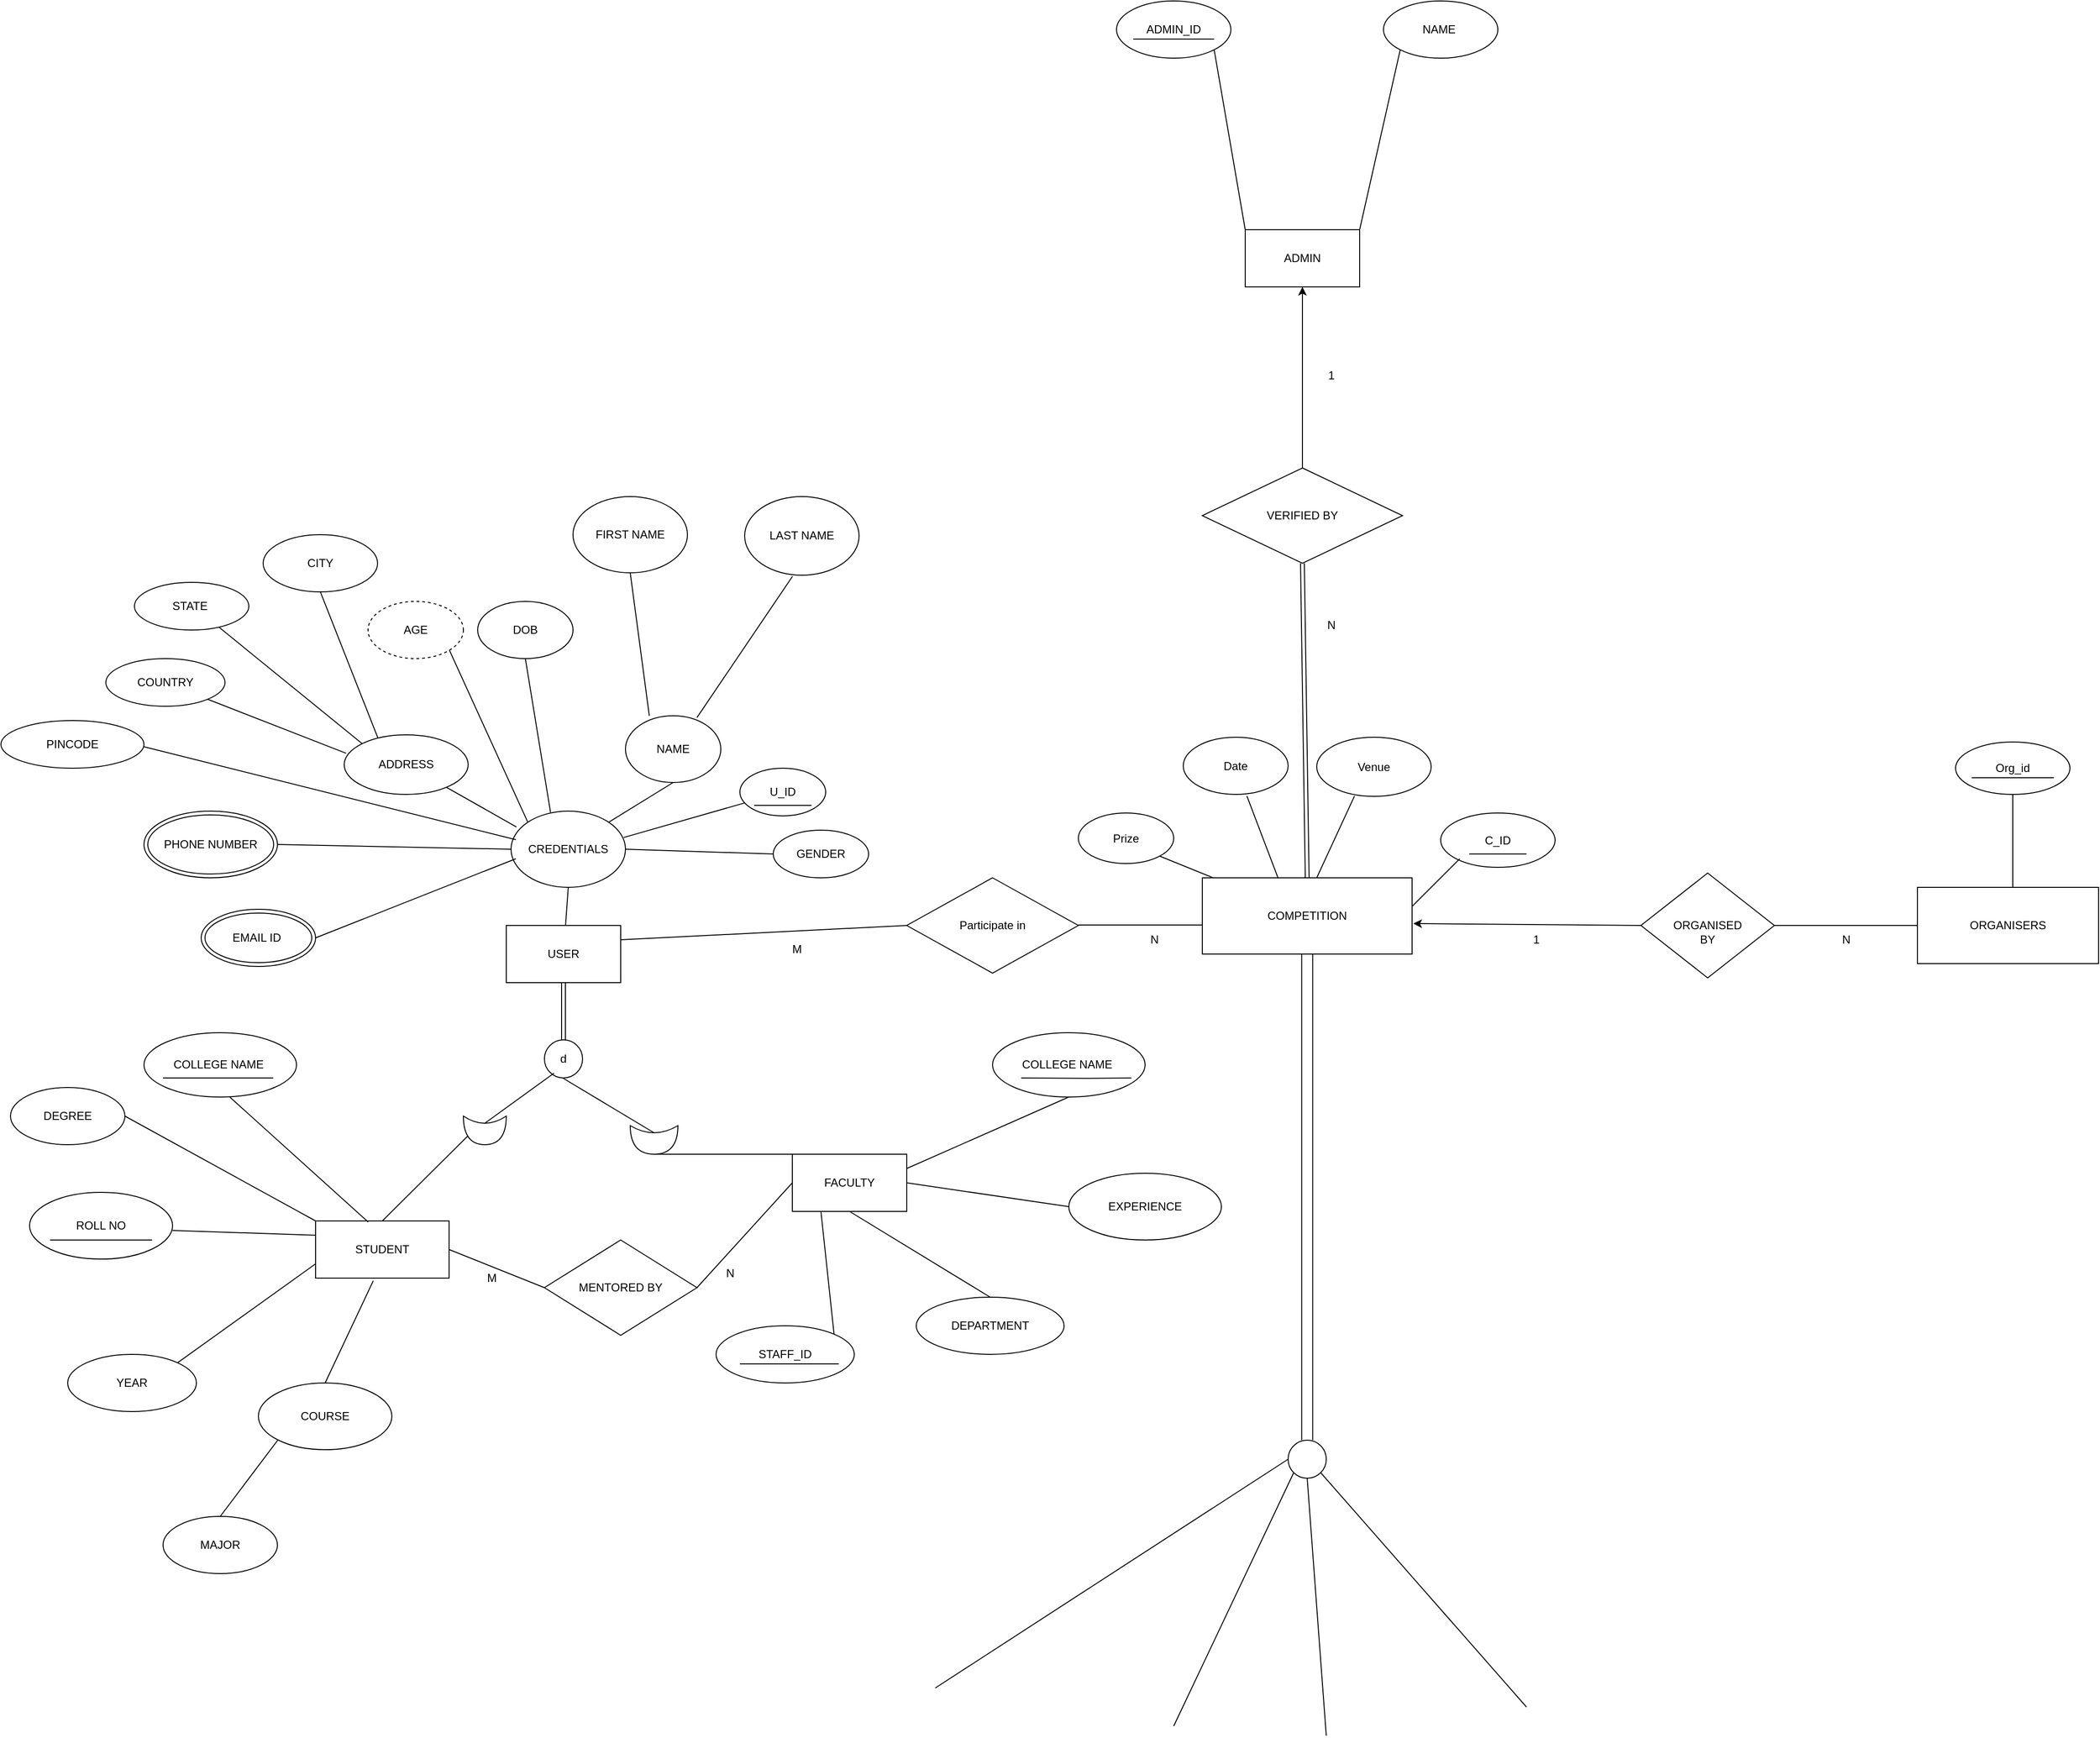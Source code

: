 <mxfile version="23.1.5" type="github">
  <diagram id="R2lEEEUBdFMjLlhIrx00" name="Page-1">
    <mxGraphModel dx="3475" dy="2493" grid="1" gridSize="10" guides="1" tooltips="1" connect="1" arrows="1" fold="1" page="1" pageScale="1" pageWidth="850" pageHeight="1100" math="0" shadow="0" extFonts="Permanent Marker^https://fonts.googleapis.com/css?family=Permanent+Marker">
      <root>
        <mxCell id="0" />
        <mxCell id="1" parent="0" />
        <mxCell id="-spPPfwc7OSc0ZQ_Hlqf-2" value="ADDRESS" style="ellipse;whiteSpace=wrap;html=1;direction=south;" vertex="1" parent="1">
          <mxGeometry x="-50" y="80" width="130" height="62.5" as="geometry" />
        </mxCell>
        <mxCell id="-spPPfwc7OSc0ZQ_Hlqf-3" value="" style="ellipse;whiteSpace=wrap;html=1;" vertex="1" parent="1">
          <mxGeometry x="245" y="60" width="100" height="70" as="geometry" />
        </mxCell>
        <mxCell id="-spPPfwc7OSc0ZQ_Hlqf-4" value="DOB" style="ellipse;whiteSpace=wrap;html=1;" vertex="1" parent="1">
          <mxGeometry x="90" y="-60" width="100" height="60" as="geometry" />
        </mxCell>
        <mxCell id="-spPPfwc7OSc0ZQ_Hlqf-5" value="" style="ellipse;whiteSpace=wrap;html=1;" vertex="1" parent="1">
          <mxGeometry x="365" y="115" width="90" height="50" as="geometry" />
        </mxCell>
        <mxCell id="-spPPfwc7OSc0ZQ_Hlqf-6" value="GENDER" style="ellipse;whiteSpace=wrap;html=1;" vertex="1" parent="1">
          <mxGeometry x="400" y="180" width="100" height="50" as="geometry" />
        </mxCell>
        <mxCell id="-spPPfwc7OSc0ZQ_Hlqf-7" value="" style="endArrow=none;html=1;rounded=0;exitX=1;exitY=0;exitDx=0;exitDy=0;entryX=0.5;entryY=1;entryDx=0;entryDy=0;" edge="1" parent="1" source="-spPPfwc7OSc0ZQ_Hlqf-63" target="-spPPfwc7OSc0ZQ_Hlqf-3">
          <mxGeometry width="50" height="50" relative="1" as="geometry">
            <mxPoint x="247.176" y="150.5" as="sourcePoint" />
            <mxPoint x="290" y="125" as="targetPoint" />
          </mxGeometry>
        </mxCell>
        <mxCell id="-spPPfwc7OSc0ZQ_Hlqf-8" value="LAST NAME" style="ellipse;whiteSpace=wrap;html=1;" vertex="1" parent="1">
          <mxGeometry x="370" y="-170" width="120" height="82.5" as="geometry" />
        </mxCell>
        <mxCell id="-spPPfwc7OSc0ZQ_Hlqf-9" value="FIRST NAME" style="ellipse;whiteSpace=wrap;html=1;" vertex="1" parent="1">
          <mxGeometry x="190" y="-170" width="120" height="80" as="geometry" />
        </mxCell>
        <mxCell id="-spPPfwc7OSc0ZQ_Hlqf-10" value="" style="endArrow=none;html=1;rounded=0;exitX=0.985;exitY=0.346;exitDx=0;exitDy=0;exitPerimeter=0;" edge="1" parent="1" source="-spPPfwc7OSc0ZQ_Hlqf-63" target="-spPPfwc7OSc0ZQ_Hlqf-5">
          <mxGeometry width="50" height="50" relative="1" as="geometry">
            <mxPoint x="251.54" y="159.7" as="sourcePoint" />
            <mxPoint x="300" y="200" as="targetPoint" />
          </mxGeometry>
        </mxCell>
        <mxCell id="-spPPfwc7OSc0ZQ_Hlqf-11" value="" style="endArrow=none;html=1;rounded=0;entryX=0.5;entryY=1;entryDx=0;entryDy=0;exitX=0.345;exitY=0.016;exitDx=0;exitDy=0;exitPerimeter=0;" edge="1" parent="1" source="-spPPfwc7OSc0ZQ_Hlqf-63" target="-spPPfwc7OSc0ZQ_Hlqf-4">
          <mxGeometry width="50" height="50" relative="1" as="geometry">
            <mxPoint x="180" y="150" as="sourcePoint" />
            <mxPoint x="190" y="150" as="targetPoint" />
          </mxGeometry>
        </mxCell>
        <mxCell id="-spPPfwc7OSc0ZQ_Hlqf-12" value="" style="endArrow=none;html=1;rounded=0;exitX=0.047;exitY=0.208;exitDx=0;exitDy=0;exitPerimeter=0;" edge="1" parent="1" source="-spPPfwc7OSc0ZQ_Hlqf-63" target="-spPPfwc7OSc0ZQ_Hlqf-2">
          <mxGeometry width="50" height="50" relative="1" as="geometry">
            <mxPoint x="145" y="150.5" as="sourcePoint" />
            <mxPoint x="130" y="170" as="targetPoint" />
          </mxGeometry>
        </mxCell>
        <mxCell id="-spPPfwc7OSc0ZQ_Hlqf-13" value="" style="endArrow=none;html=1;rounded=0;entryX=0;entryY=0.5;entryDx=0;entryDy=0;exitX=1;exitY=0.5;exitDx=0;exitDy=0;" edge="1" parent="1" source="-spPPfwc7OSc0ZQ_Hlqf-63" target="-spPPfwc7OSc0ZQ_Hlqf-6">
          <mxGeometry width="50" height="50" relative="1" as="geometry">
            <mxPoint x="250" y="190.5" as="sourcePoint" />
            <mxPoint x="320.711" y="255" as="targetPoint" />
          </mxGeometry>
        </mxCell>
        <mxCell id="-spPPfwc7OSc0ZQ_Hlqf-14" value="" style="endArrow=none;html=1;rounded=0;entryX=0.418;entryY=1.015;entryDx=0;entryDy=0;entryPerimeter=0;exitX=0.75;exitY=0.026;exitDx=0;exitDy=0;exitPerimeter=0;" edge="1" parent="1" source="-spPPfwc7OSc0ZQ_Hlqf-3" target="-spPPfwc7OSc0ZQ_Hlqf-8">
          <mxGeometry width="50" height="50" relative="1" as="geometry">
            <mxPoint x="330" y="60" as="sourcePoint" />
            <mxPoint x="450" y="150" as="targetPoint" />
          </mxGeometry>
        </mxCell>
        <mxCell id="-spPPfwc7OSc0ZQ_Hlqf-15" value="" style="endArrow=none;html=1;rounded=0;entryX=0.5;entryY=1;entryDx=0;entryDy=0;exitX=0.25;exitY=0;exitDx=0;exitDy=0;exitPerimeter=0;" edge="1" parent="1" source="-spPPfwc7OSc0ZQ_Hlqf-3" target="-spPPfwc7OSc0ZQ_Hlqf-9">
          <mxGeometry width="50" height="50" relative="1" as="geometry">
            <mxPoint x="400" y="200" as="sourcePoint" />
            <mxPoint x="450" y="150" as="targetPoint" />
          </mxGeometry>
        </mxCell>
        <mxCell id="-spPPfwc7OSc0ZQ_Hlqf-18" value="NAME" style="text;html=1;align=center;verticalAlign=middle;whiteSpace=wrap;rounded=0;" vertex="1" parent="1">
          <mxGeometry x="265" y="80" width="60" height="30" as="geometry" />
        </mxCell>
        <mxCell id="-spPPfwc7OSc0ZQ_Hlqf-19" value="U_ID" style="text;html=1;align=center;verticalAlign=middle;whiteSpace=wrap;rounded=0;" vertex="1" parent="1">
          <mxGeometry x="380" y="125" width="60" height="30" as="geometry" />
        </mxCell>
        <mxCell id="-spPPfwc7OSc0ZQ_Hlqf-20" value="" style="endArrow=none;html=1;rounded=0;exitX=0;exitY=0.75;exitDx=0;exitDy=0;entryX=1;entryY=0.75;entryDx=0;entryDy=0;elbow=vertical;" edge="1" parent="1">
          <mxGeometry width="50" height="50" relative="1" as="geometry">
            <mxPoint x="380" y="154" as="sourcePoint" />
            <mxPoint x="440" y="154" as="targetPoint" />
            <Array as="points" />
          </mxGeometry>
        </mxCell>
        <mxCell id="-spPPfwc7OSc0ZQ_Hlqf-22" value="Participate in" style="rhombus;whiteSpace=wrap;html=1;" vertex="1" parent="1">
          <mxGeometry x="540" y="230" width="180" height="100" as="geometry" />
        </mxCell>
        <mxCell id="-spPPfwc7OSc0ZQ_Hlqf-23" value="" style="endArrow=none;html=1;rounded=0;" edge="1" parent="1">
          <mxGeometry width="50" height="50" relative="1" as="geometry">
            <mxPoint x="720" y="279.5" as="sourcePoint" />
            <mxPoint x="854" y="279.5" as="targetPoint" />
          </mxGeometry>
        </mxCell>
        <mxCell id="-spPPfwc7OSc0ZQ_Hlqf-24" value="M" style="text;html=1;align=center;verticalAlign=middle;whiteSpace=wrap;rounded=0;" vertex="1" parent="1">
          <mxGeometry x="365" y="280" width="120" height="50" as="geometry" />
        </mxCell>
        <mxCell id="-spPPfwc7OSc0ZQ_Hlqf-25" value="N" style="text;html=1;align=center;verticalAlign=middle;whiteSpace=wrap;rounded=0;" vertex="1" parent="1">
          <mxGeometry x="770" y="280" width="60" height="30" as="geometry" />
        </mxCell>
        <mxCell id="-spPPfwc7OSc0ZQ_Hlqf-26" value="" style="rounded=0;whiteSpace=wrap;html=1;" vertex="1" parent="1">
          <mxGeometry x="850" y="230" width="220" height="80" as="geometry" />
        </mxCell>
        <mxCell id="-spPPfwc7OSc0ZQ_Hlqf-27" value="COMPETITION" style="text;html=1;align=center;verticalAlign=middle;whiteSpace=wrap;rounded=0;" vertex="1" parent="1">
          <mxGeometry x="900" y="255" width="120" height="30" as="geometry" />
        </mxCell>
        <mxCell id="-spPPfwc7OSc0ZQ_Hlqf-28" value="Prize" style="ellipse;whiteSpace=wrap;html=1;" vertex="1" parent="1">
          <mxGeometry x="720" y="162" width="100" height="53" as="geometry" />
        </mxCell>
        <mxCell id="-spPPfwc7OSc0ZQ_Hlqf-29" value="Date" style="ellipse;whiteSpace=wrap;html=1;" vertex="1" parent="1">
          <mxGeometry x="830" y="82.5" width="110" height="60" as="geometry" />
        </mxCell>
        <mxCell id="-spPPfwc7OSc0ZQ_Hlqf-30" value="Venue" style="ellipse;whiteSpace=wrap;html=1;" vertex="1" parent="1">
          <mxGeometry x="970" y="82.5" width="120" height="62" as="geometry" />
        </mxCell>
        <mxCell id="-spPPfwc7OSc0ZQ_Hlqf-31" value="C_ID" style="ellipse;whiteSpace=wrap;html=1;" vertex="1" parent="1">
          <mxGeometry x="1100" y="162" width="120" height="57" as="geometry" />
        </mxCell>
        <mxCell id="-spPPfwc7OSc0ZQ_Hlqf-32" value="" style="endArrow=none;html=1;rounded=0;entryX=0.33;entryY=0.995;entryDx=0;entryDy=0;entryPerimeter=0;" edge="1" parent="1" target="-spPPfwc7OSc0ZQ_Hlqf-30">
          <mxGeometry width="50" height="50" relative="1" as="geometry">
            <mxPoint x="970" y="230" as="sourcePoint" />
            <mxPoint x="1010" y="160" as="targetPoint" />
          </mxGeometry>
        </mxCell>
        <mxCell id="-spPPfwc7OSc0ZQ_Hlqf-33" value="" style="endArrow=none;html=1;rounded=0;entryX=0.607;entryY=1.028;entryDx=0;entryDy=0;exitX=0.362;exitY=0.009;exitDx=0;exitDy=0;exitPerimeter=0;entryPerimeter=0;" edge="1" parent="1" source="-spPPfwc7OSc0ZQ_Hlqf-26" target="-spPPfwc7OSc0ZQ_Hlqf-29">
          <mxGeometry width="50" height="50" relative="1" as="geometry">
            <mxPoint x="690" y="200" as="sourcePoint" />
            <mxPoint x="740" y="150" as="targetPoint" />
          </mxGeometry>
        </mxCell>
        <mxCell id="-spPPfwc7OSc0ZQ_Hlqf-34" value="" style="endArrow=none;html=1;rounded=0;" edge="1" parent="1">
          <mxGeometry width="50" height="50" relative="1" as="geometry">
            <mxPoint x="1070" y="260" as="sourcePoint" />
            <mxPoint x="1120" y="210" as="targetPoint" />
          </mxGeometry>
        </mxCell>
        <mxCell id="-spPPfwc7OSc0ZQ_Hlqf-35" value="" style="endArrow=none;html=1;rounded=0;entryX=1;entryY=1;entryDx=0;entryDy=0;" edge="1" parent="1" source="-spPPfwc7OSc0ZQ_Hlqf-26" target="-spPPfwc7OSc0ZQ_Hlqf-28">
          <mxGeometry width="50" height="50" relative="1" as="geometry">
            <mxPoint x="690" y="200" as="sourcePoint" />
            <mxPoint x="740" y="150" as="targetPoint" />
          </mxGeometry>
        </mxCell>
        <mxCell id="-spPPfwc7OSc0ZQ_Hlqf-36" value="" style="endArrow=none;html=1;rounded=0;" edge="1" parent="1">
          <mxGeometry width="50" height="50" relative="1" as="geometry">
            <mxPoint x="1190" y="205" as="sourcePoint" />
            <mxPoint x="1130" y="205" as="targetPoint" />
          </mxGeometry>
        </mxCell>
        <mxCell id="-spPPfwc7OSc0ZQ_Hlqf-37" value="&lt;br&gt;ORGANISED&lt;br&gt;BY" style="rhombus;whiteSpace=wrap;html=1;" vertex="1" parent="1">
          <mxGeometry x="1310" y="225" width="140" height="110" as="geometry" />
        </mxCell>
        <mxCell id="-spPPfwc7OSc0ZQ_Hlqf-38" value="" style="rounded=0;whiteSpace=wrap;html=1;" vertex="1" parent="1">
          <mxGeometry x="1600" y="240" width="190" height="80" as="geometry" />
        </mxCell>
        <mxCell id="-spPPfwc7OSc0ZQ_Hlqf-39" value="ORGANISERS" style="text;html=1;align=center;verticalAlign=middle;whiteSpace=wrap;rounded=0;" vertex="1" parent="1">
          <mxGeometry x="1640" y="262.5" width="110" height="35" as="geometry" />
        </mxCell>
        <mxCell id="-spPPfwc7OSc0ZQ_Hlqf-40" value="Org_id" style="ellipse;whiteSpace=wrap;html=1;" vertex="1" parent="1">
          <mxGeometry x="1640" y="87.5" width="120" height="55" as="geometry" />
        </mxCell>
        <mxCell id="-spPPfwc7OSc0ZQ_Hlqf-41" value="" style="endArrow=none;html=1;rounded=0;entryX=0.5;entryY=1;entryDx=0;entryDy=0;" edge="1" parent="1" target="-spPPfwc7OSc0ZQ_Hlqf-40">
          <mxGeometry width="50" height="50" relative="1" as="geometry">
            <mxPoint x="1700" y="240" as="sourcePoint" />
            <mxPoint x="1710" y="160" as="targetPoint" />
          </mxGeometry>
        </mxCell>
        <mxCell id="-spPPfwc7OSc0ZQ_Hlqf-42" value="" style="endArrow=none;html=1;rounded=0;entryX=0;entryY=0.5;entryDx=0;entryDy=0;exitX=1;exitY=0.5;exitDx=0;exitDy=0;" edge="1" parent="1" source="-spPPfwc7OSc0ZQ_Hlqf-37" target="-spPPfwc7OSc0ZQ_Hlqf-38">
          <mxGeometry width="50" height="50" relative="1" as="geometry">
            <mxPoint x="1510" y="320" as="sourcePoint" />
            <mxPoint x="1560" y="270" as="targetPoint" />
          </mxGeometry>
        </mxCell>
        <mxCell id="-spPPfwc7OSc0ZQ_Hlqf-43" value="" style="endArrow=classic;html=1;rounded=0;entryX=1.006;entryY=0.6;entryDx=0;entryDy=0;entryPerimeter=0;exitX=0;exitY=0.5;exitDx=0;exitDy=0;" edge="1" parent="1" source="-spPPfwc7OSc0ZQ_Hlqf-37" target="-spPPfwc7OSc0ZQ_Hlqf-26">
          <mxGeometry width="50" height="50" relative="1" as="geometry">
            <mxPoint x="1350" y="300" as="sourcePoint" />
            <mxPoint x="1400" y="250" as="targetPoint" />
          </mxGeometry>
        </mxCell>
        <mxCell id="-spPPfwc7OSc0ZQ_Hlqf-44" value="N" style="text;html=1;align=center;verticalAlign=middle;resizable=0;points=[];autosize=1;strokeColor=none;fillColor=none;" vertex="1" parent="1">
          <mxGeometry x="1510" y="280" width="30" height="30" as="geometry" />
        </mxCell>
        <mxCell id="-spPPfwc7OSc0ZQ_Hlqf-45" value="1" style="text;html=1;align=center;verticalAlign=middle;resizable=0;points=[];autosize=1;strokeColor=none;fillColor=none;" vertex="1" parent="1">
          <mxGeometry x="1185" y="280" width="30" height="30" as="geometry" />
        </mxCell>
        <mxCell id="-spPPfwc7OSc0ZQ_Hlqf-46" value="d" style="ellipse;whiteSpace=wrap;html=1;aspect=fixed;" vertex="1" parent="1">
          <mxGeometry x="160" y="400" width="40" height="40" as="geometry" />
        </mxCell>
        <mxCell id="-spPPfwc7OSc0ZQ_Hlqf-47" value="" style="endArrow=none;html=1;rounded=0;entryX=0.25;entryY=1;entryDx=0;entryDy=0;entryPerimeter=0;exitX=0.25;exitY=0.5;exitDx=0;exitDy=0;exitPerimeter=0;" edge="1" parent="1" source="-spPPfwc7OSc0ZQ_Hlqf-52">
          <mxGeometry width="50" height="50" relative="1" as="geometry">
            <mxPoint x="120" y="500" as="sourcePoint" />
            <mxPoint x="170" y="435" as="targetPoint" />
          </mxGeometry>
        </mxCell>
        <mxCell id="-spPPfwc7OSc0ZQ_Hlqf-48" value="" style="endArrow=none;html=1;rounded=0;exitX=0.25;exitY=0.5;exitDx=0;exitDy=0;exitPerimeter=0;" edge="1" parent="1" source="-spPPfwc7OSc0ZQ_Hlqf-50">
          <mxGeometry width="50" height="50" relative="1" as="geometry">
            <mxPoint x="220" y="500" as="sourcePoint" />
            <mxPoint x="179.17" y="440" as="targetPoint" />
          </mxGeometry>
        </mxCell>
        <mxCell id="-spPPfwc7OSc0ZQ_Hlqf-49" value="" style="endArrow=none;html=1;rounded=0;entryX=1;entryY=0.5;entryDx=0;entryDy=0;entryPerimeter=0;exitX=0.25;exitY=0;exitDx=0;exitDy=0;" edge="1" parent="1" target="-spPPfwc7OSc0ZQ_Hlqf-50" source="-spPPfwc7OSc0ZQ_Hlqf-54">
          <mxGeometry width="50" height="50" relative="1" as="geometry">
            <mxPoint x="179.17" y="680" as="sourcePoint" />
            <mxPoint x="230" y="570" as="targetPoint" />
          </mxGeometry>
        </mxCell>
        <mxCell id="-spPPfwc7OSc0ZQ_Hlqf-50" value="" style="shape=xor;whiteSpace=wrap;html=1;direction=south;" vertex="1" parent="1">
          <mxGeometry x="250" y="490" width="50" height="30" as="geometry" />
        </mxCell>
        <mxCell id="-spPPfwc7OSc0ZQ_Hlqf-51" value="" style="endArrow=none;html=1;rounded=0;entryX=0.7;entryY=0.9;entryDx=0;entryDy=0;entryPerimeter=0;exitX=0.5;exitY=0;exitDx=0;exitDy=0;" edge="1" parent="1" source="-spPPfwc7OSc0ZQ_Hlqf-53" target="-spPPfwc7OSc0ZQ_Hlqf-52">
          <mxGeometry width="50" height="50" relative="1" as="geometry">
            <mxPoint x="-40" y="620" as="sourcePoint" />
            <mxPoint x="170" y="435" as="targetPoint" />
          </mxGeometry>
        </mxCell>
        <mxCell id="-spPPfwc7OSc0ZQ_Hlqf-52" value="" style="shape=xor;whiteSpace=wrap;html=1;direction=south;" vertex="1" parent="1">
          <mxGeometry x="75" y="480" width="45" height="30" as="geometry" />
        </mxCell>
        <mxCell id="-spPPfwc7OSc0ZQ_Hlqf-53" value="STUDENT" style="rounded=0;whiteSpace=wrap;html=1;" vertex="1" parent="1">
          <mxGeometry x="-80" y="590" width="140" height="60" as="geometry" />
        </mxCell>
        <mxCell id="-spPPfwc7OSc0ZQ_Hlqf-54" value="FACULTY" style="rounded=0;whiteSpace=wrap;html=1;" vertex="1" parent="1">
          <mxGeometry x="420" y="520" width="120" height="60" as="geometry" />
        </mxCell>
        <mxCell id="-spPPfwc7OSc0ZQ_Hlqf-55" value="COLLEGE NAME&amp;nbsp;" style="ellipse;whiteSpace=wrap;html=1;" vertex="1" parent="1">
          <mxGeometry x="-260" y="392.5" width="160" height="67.5" as="geometry" />
        </mxCell>
        <mxCell id="-spPPfwc7OSc0ZQ_Hlqf-56" value="ROLL NO" style="ellipse;whiteSpace=wrap;html=1;" vertex="1" parent="1">
          <mxGeometry x="-380" y="560" width="150" height="70" as="geometry" />
        </mxCell>
        <mxCell id="-spPPfwc7OSc0ZQ_Hlqf-57" value="YEAR" style="ellipse;whiteSpace=wrap;html=1;" vertex="1" parent="1">
          <mxGeometry x="-340" y="730" width="135" height="60" as="geometry" />
        </mxCell>
        <mxCell id="-spPPfwc7OSc0ZQ_Hlqf-58" value="COURSE" style="ellipse;whiteSpace=wrap;html=1;" vertex="1" parent="1">
          <mxGeometry x="-140" y="760" width="140" height="70" as="geometry" />
        </mxCell>
        <mxCell id="-spPPfwc7OSc0ZQ_Hlqf-59" value="" style="endArrow=none;html=1;rounded=0;exitX=0.394;exitY=0.019;exitDx=0;exitDy=0;exitPerimeter=0;" edge="1" parent="1" source="-spPPfwc7OSc0ZQ_Hlqf-53">
          <mxGeometry width="50" height="50" relative="1" as="geometry">
            <mxPoint x="-220" y="510" as="sourcePoint" />
            <mxPoint x="-170" y="460" as="targetPoint" />
          </mxGeometry>
        </mxCell>
        <mxCell id="-spPPfwc7OSc0ZQ_Hlqf-60" value="" style="endArrow=none;html=1;rounded=0;exitX=1;exitY=0.571;exitDx=0;exitDy=0;exitPerimeter=0;entryX=0;entryY=0.25;entryDx=0;entryDy=0;" edge="1" parent="1" source="-spPPfwc7OSc0ZQ_Hlqf-56" target="-spPPfwc7OSc0ZQ_Hlqf-53">
          <mxGeometry width="50" height="50" relative="1" as="geometry">
            <mxPoint x="-250" y="600" as="sourcePoint" />
            <mxPoint x="-210" y="550" as="targetPoint" />
          </mxGeometry>
        </mxCell>
        <mxCell id="-spPPfwc7OSc0ZQ_Hlqf-61" value="" style="endArrow=none;html=1;rounded=0;exitX=1;exitY=0;exitDx=0;exitDy=0;entryX=0;entryY=0.75;entryDx=0;entryDy=0;" edge="1" parent="1" source="-spPPfwc7OSc0ZQ_Hlqf-57" target="-spPPfwc7OSc0ZQ_Hlqf-53">
          <mxGeometry width="50" height="50" relative="1" as="geometry">
            <mxPoint x="-250" y="630" as="sourcePoint" />
            <mxPoint x="-200" y="580" as="targetPoint" />
          </mxGeometry>
        </mxCell>
        <mxCell id="-spPPfwc7OSc0ZQ_Hlqf-62" value="" style="endArrow=none;html=1;rounded=0;exitX=0.5;exitY=0;exitDx=0;exitDy=0;entryX=0.432;entryY=1.047;entryDx=0;entryDy=0;entryPerimeter=0;" edge="1" parent="1" source="-spPPfwc7OSc0ZQ_Hlqf-58" target="-spPPfwc7OSc0ZQ_Hlqf-53">
          <mxGeometry width="50" height="50" relative="1" as="geometry">
            <mxPoint x="-190" y="640" as="sourcePoint" />
            <mxPoint x="-150" y="580" as="targetPoint" />
          </mxGeometry>
        </mxCell>
        <mxCell id="-spPPfwc7OSc0ZQ_Hlqf-63" value="CREDENTIALS" style="ellipse;whiteSpace=wrap;html=1;" vertex="1" parent="1">
          <mxGeometry x="125" y="160" width="120" height="80" as="geometry" />
        </mxCell>
        <mxCell id="-spPPfwc7OSc0ZQ_Hlqf-64" value="USER" style="rounded=0;whiteSpace=wrap;html=1;" vertex="1" parent="1">
          <mxGeometry x="120" y="280" width="120" height="60" as="geometry" />
        </mxCell>
        <mxCell id="-spPPfwc7OSc0ZQ_Hlqf-65" value="" style="endArrow=none;html=1;rounded=0;entryX=0.5;entryY=1;entryDx=0;entryDy=0;" edge="1" parent="1" source="-spPPfwc7OSc0ZQ_Hlqf-64" target="-spPPfwc7OSc0ZQ_Hlqf-63">
          <mxGeometry width="50" height="50" relative="1" as="geometry">
            <mxPoint x="140" y="280" as="sourcePoint" />
            <mxPoint x="190" y="230" as="targetPoint" />
          </mxGeometry>
        </mxCell>
        <mxCell id="-spPPfwc7OSc0ZQ_Hlqf-66" value="AGE" style="ellipse;whiteSpace=wrap;html=1;align=center;dashed=1;" vertex="1" parent="1">
          <mxGeometry x="-25" y="-60" width="100" height="60" as="geometry" />
        </mxCell>
        <mxCell id="-spPPfwc7OSc0ZQ_Hlqf-67" value="" style="endArrow=none;html=1;rounded=0;entryX=1;entryY=1;entryDx=0;entryDy=0;exitX=0;exitY=0;exitDx=0;exitDy=0;" edge="1" parent="1" source="-spPPfwc7OSc0ZQ_Hlqf-63" target="-spPPfwc7OSc0ZQ_Hlqf-66">
          <mxGeometry width="50" height="50" relative="1" as="geometry">
            <mxPoint x="130" y="150" as="sourcePoint" />
            <mxPoint x="110" y="30" as="targetPoint" />
          </mxGeometry>
        </mxCell>
        <mxCell id="-spPPfwc7OSc0ZQ_Hlqf-70" value="" style="endArrow=none;html=1;rounded=0;exitX=1;exitY=0.5;exitDx=0;exitDy=0;entryX=0;entryY=0.5;entryDx=0;entryDy=0;" edge="1" parent="1" source="-spPPfwc7OSc0ZQ_Hlqf-147" target="-spPPfwc7OSc0ZQ_Hlqf-63">
          <mxGeometry width="50" height="50" relative="1" as="geometry">
            <mxPoint x="-90.0" y="198.0" as="sourcePoint" />
            <mxPoint x="-10" y="160" as="targetPoint" />
          </mxGeometry>
        </mxCell>
        <mxCell id="-spPPfwc7OSc0ZQ_Hlqf-72" value="" style="endArrow=none;html=1;rounded=0;exitX=0;exitY=1;exitDx=0;exitDy=0;entryX=1;entryY=1;entryDx=0;entryDy=0;" edge="1" parent="1">
          <mxGeometry width="50" height="50" relative="1" as="geometry">
            <mxPoint x="1656.926" y="125.004" as="sourcePoint" />
            <mxPoint x="1743.074" y="125.004" as="targetPoint" />
          </mxGeometry>
        </mxCell>
        <mxCell id="-spPPfwc7OSc0ZQ_Hlqf-73" value="" style="endArrow=none;html=1;rounded=0;" edge="1" parent="1">
          <mxGeometry width="50" height="50" relative="1" as="geometry">
            <mxPoint x="-270" y="90" as="sourcePoint" />
            <mxPoint x="130" y="190" as="targetPoint" />
          </mxGeometry>
        </mxCell>
        <mxCell id="-spPPfwc7OSc0ZQ_Hlqf-74" value="" style="endArrow=none;html=1;rounded=0;exitX=0.053;exitY=0.728;exitDx=0;exitDy=0;exitPerimeter=0;entryX=0.5;entryY=1;entryDx=0;entryDy=0;" edge="1" parent="1" source="-spPPfwc7OSc0ZQ_Hlqf-2" target="-spPPfwc7OSc0ZQ_Hlqf-79">
          <mxGeometry width="50" height="50" relative="1" as="geometry">
            <mxPoint x="-20" y="90" as="sourcePoint" />
            <mxPoint x="-90" y="-70" as="targetPoint" />
          </mxGeometry>
        </mxCell>
        <mxCell id="-spPPfwc7OSc0ZQ_Hlqf-75" value="" style="endArrow=none;html=1;rounded=0;entryX=0.309;entryY=0.985;entryDx=0;entryDy=0;entryPerimeter=0;" edge="1" parent="1" target="-spPPfwc7OSc0ZQ_Hlqf-2">
          <mxGeometry width="50" height="50" relative="1" as="geometry">
            <mxPoint x="-200" y="40" as="sourcePoint" />
            <mxPoint x="-130" y="20" as="targetPoint" />
          </mxGeometry>
        </mxCell>
        <mxCell id="-spPPfwc7OSc0ZQ_Hlqf-76" value="" style="endArrow=none;html=1;rounded=0;exitX=0;exitY=1;exitDx=0;exitDy=0;" edge="1" parent="1" source="-spPPfwc7OSc0ZQ_Hlqf-2">
          <mxGeometry width="50" height="50" relative="1" as="geometry">
            <mxPoint x="-190" y="30" as="sourcePoint" />
            <mxPoint x="-190" y="-40" as="targetPoint" />
          </mxGeometry>
        </mxCell>
        <mxCell id="-spPPfwc7OSc0ZQ_Hlqf-77" value="COUNTRY" style="ellipse;whiteSpace=wrap;html=1;" vertex="1" parent="1">
          <mxGeometry x="-300" width="125" height="50" as="geometry" />
        </mxCell>
        <mxCell id="-spPPfwc7OSc0ZQ_Hlqf-78" value="STATE&amp;nbsp;" style="ellipse;whiteSpace=wrap;html=1;" vertex="1" parent="1">
          <mxGeometry x="-270" y="-80" width="120" height="50" as="geometry" />
        </mxCell>
        <mxCell id="-spPPfwc7OSc0ZQ_Hlqf-79" value="CITY" style="ellipse;whiteSpace=wrap;html=1;" vertex="1" parent="1">
          <mxGeometry x="-135" y="-130" width="120" height="60" as="geometry" />
        </mxCell>
        <mxCell id="-spPPfwc7OSc0ZQ_Hlqf-80" value="" style="endArrow=none;html=1;rounded=0;entryX=0;entryY=0.5;entryDx=0;entryDy=0;exitX=1;exitY=0.25;exitDx=0;exitDy=0;" edge="1" parent="1" source="-spPPfwc7OSc0ZQ_Hlqf-64" target="-spPPfwc7OSc0ZQ_Hlqf-22">
          <mxGeometry width="50" height="50" relative="1" as="geometry">
            <mxPoint x="350" y="300" as="sourcePoint" />
            <mxPoint x="400" y="250" as="targetPoint" />
          </mxGeometry>
        </mxCell>
        <mxCell id="-spPPfwc7OSc0ZQ_Hlqf-81" value="" style="endArrow=none;html=1;rounded=0;exitX=1;exitY=0.5;exitDx=0;exitDy=0;" edge="1" parent="1" source="-spPPfwc7OSc0ZQ_Hlqf-148">
          <mxGeometry width="50" height="50" relative="1" as="geometry">
            <mxPoint x="10" y="255" as="sourcePoint" />
            <mxPoint x="130" y="210" as="targetPoint" />
          </mxGeometry>
        </mxCell>
        <mxCell id="-spPPfwc7OSc0ZQ_Hlqf-82" value="" style="endArrow=none;html=1;rounded=0;entryX=1;entryY=1;entryDx=0;entryDy=0;exitX=0;exitY=1;exitDx=0;exitDy=0;" edge="1" parent="1">
          <mxGeometry width="50" height="50" relative="1" as="geometry">
            <mxPoint x="-358.509" y="610.005" as="sourcePoint" />
            <mxPoint x="-251.491" y="610.005" as="targetPoint" />
          </mxGeometry>
        </mxCell>
        <mxCell id="-spPPfwc7OSc0ZQ_Hlqf-83" value="PINCODE" style="ellipse;whiteSpace=wrap;html=1;" vertex="1" parent="1">
          <mxGeometry x="-410" y="65" width="150" height="50" as="geometry" />
        </mxCell>
        <mxCell id="-spPPfwc7OSc0ZQ_Hlqf-84" value="" style="shape=link;html=1;rounded=0;entryX=0.5;entryY=0;entryDx=0;entryDy=0;exitX=0.5;exitY=1;exitDx=0;exitDy=0;" edge="1" parent="1" source="-spPPfwc7OSc0ZQ_Hlqf-64" target="-spPPfwc7OSc0ZQ_Hlqf-46">
          <mxGeometry width="100" relative="1" as="geometry">
            <mxPoint x="110" y="370" as="sourcePoint" />
            <mxPoint x="210" y="370" as="targetPoint" />
          </mxGeometry>
        </mxCell>
        <mxCell id="-spPPfwc7OSc0ZQ_Hlqf-86" value="DEGREE" style="ellipse;whiteSpace=wrap;html=1;" vertex="1" parent="1">
          <mxGeometry x="-400" y="450" width="120" height="60" as="geometry" />
        </mxCell>
        <mxCell id="-spPPfwc7OSc0ZQ_Hlqf-87" value="" style="endArrow=none;html=1;rounded=0;entryX=0;entryY=0;entryDx=0;entryDy=0;exitX=1;exitY=0.5;exitDx=0;exitDy=0;" edge="1" parent="1" source="-spPPfwc7OSc0ZQ_Hlqf-86" target="-spPPfwc7OSc0ZQ_Hlqf-53">
          <mxGeometry width="50" height="50" relative="1" as="geometry">
            <mxPoint x="-230" y="570" as="sourcePoint" />
            <mxPoint x="-180" y="520" as="targetPoint" />
          </mxGeometry>
        </mxCell>
        <mxCell id="-spPPfwc7OSc0ZQ_Hlqf-88" value="" style="endArrow=none;html=1;rounded=0;entryX=0;entryY=1;entryDx=0;entryDy=0;exitX=0.5;exitY=0;exitDx=0;exitDy=0;" edge="1" parent="1" source="-spPPfwc7OSc0ZQ_Hlqf-89" target="-spPPfwc7OSc0ZQ_Hlqf-58">
          <mxGeometry width="50" height="50" relative="1" as="geometry">
            <mxPoint x="-170" y="870" as="sourcePoint" />
            <mxPoint x="-110" y="830" as="targetPoint" />
          </mxGeometry>
        </mxCell>
        <mxCell id="-spPPfwc7OSc0ZQ_Hlqf-89" value="MAJOR" style="ellipse;whiteSpace=wrap;html=1;" vertex="1" parent="1">
          <mxGeometry x="-240" y="900" width="120" height="60" as="geometry" />
        </mxCell>
        <mxCell id="-spPPfwc7OSc0ZQ_Hlqf-93" value="MENTORED BY" style="rhombus;whiteSpace=wrap;html=1;" vertex="1" parent="1">
          <mxGeometry x="160" y="610" width="160" height="100" as="geometry" />
        </mxCell>
        <mxCell id="-spPPfwc7OSc0ZQ_Hlqf-94" value="" style="endArrow=none;html=1;rounded=0;entryX=0;entryY=0.5;entryDx=0;entryDy=0;exitX=1;exitY=0.5;exitDx=0;exitDy=0;" edge="1" parent="1" source="-spPPfwc7OSc0ZQ_Hlqf-93" target="-spPPfwc7OSc0ZQ_Hlqf-54">
          <mxGeometry width="50" height="50" relative="1" as="geometry">
            <mxPoint x="220" y="700" as="sourcePoint" />
            <mxPoint x="270" y="650" as="targetPoint" />
          </mxGeometry>
        </mxCell>
        <mxCell id="-spPPfwc7OSc0ZQ_Hlqf-95" value="" style="endArrow=none;html=1;rounded=0;entryX=0;entryY=0.5;entryDx=0;entryDy=0;exitX=1;exitY=0.5;exitDx=0;exitDy=0;" edge="1" parent="1" source="-spPPfwc7OSc0ZQ_Hlqf-53" target="-spPPfwc7OSc0ZQ_Hlqf-93">
          <mxGeometry width="50" height="50" relative="1" as="geometry">
            <mxPoint x="20" y="690" as="sourcePoint" />
            <mxPoint x="70" y="640" as="targetPoint" />
          </mxGeometry>
        </mxCell>
        <mxCell id="-spPPfwc7OSc0ZQ_Hlqf-96" value="" style="endArrow=none;html=1;rounded=0;entryX=1;entryY=1;entryDx=0;entryDy=0;exitX=0;exitY=1;exitDx=0;exitDy=0;" edge="1" parent="1">
          <mxGeometry width="50" height="50" relative="1" as="geometry">
            <mxPoint x="-240.0" y="439.998" as="sourcePoint" />
            <mxPoint x="-124.42" y="439.998" as="targetPoint" />
          </mxGeometry>
        </mxCell>
        <mxCell id="-spPPfwc7OSc0ZQ_Hlqf-97" value="COLLEGE NAME&amp;nbsp;" style="ellipse;whiteSpace=wrap;html=1;" vertex="1" parent="1">
          <mxGeometry x="630" y="392.5" width="160" height="67.5" as="geometry" />
        </mxCell>
        <mxCell id="-spPPfwc7OSc0ZQ_Hlqf-98" value="" style="endArrow=none;html=1;rounded=0;exitX=1;exitY=0.25;exitDx=0;exitDy=0;entryX=0.5;entryY=1;entryDx=0;entryDy=0;" edge="1" parent="1" source="-spPPfwc7OSc0ZQ_Hlqf-54" target="-spPPfwc7OSc0ZQ_Hlqf-97">
          <mxGeometry width="50" height="50" relative="1" as="geometry">
            <mxPoint x="590" y="670" as="sourcePoint" />
            <mxPoint x="640" y="620" as="targetPoint" />
          </mxGeometry>
        </mxCell>
        <mxCell id="-spPPfwc7OSc0ZQ_Hlqf-99" value="EXPERIENCE" style="ellipse;whiteSpace=wrap;html=1;" vertex="1" parent="1">
          <mxGeometry x="710" y="540" width="160" height="70" as="geometry" />
        </mxCell>
        <mxCell id="-spPPfwc7OSc0ZQ_Hlqf-100" value="" style="endArrow=none;html=1;rounded=0;entryX=0;entryY=0.5;entryDx=0;entryDy=0;exitX=1;exitY=0.5;exitDx=0;exitDy=0;" edge="1" parent="1" source="-spPPfwc7OSc0ZQ_Hlqf-54" target="-spPPfwc7OSc0ZQ_Hlqf-99">
          <mxGeometry width="50" height="50" relative="1" as="geometry">
            <mxPoint x="630" y="830" as="sourcePoint" />
            <mxPoint x="680" y="780" as="targetPoint" />
          </mxGeometry>
        </mxCell>
        <mxCell id="-spPPfwc7OSc0ZQ_Hlqf-101" value="STAFF_ID" style="ellipse;whiteSpace=wrap;html=1;" vertex="1" parent="1">
          <mxGeometry x="340" y="700" width="145" height="60" as="geometry" />
        </mxCell>
        <mxCell id="-spPPfwc7OSc0ZQ_Hlqf-102" value="DEPARTMENT" style="ellipse;whiteSpace=wrap;html=1;" vertex="1" parent="1">
          <mxGeometry x="550" y="670" width="155" height="60" as="geometry" />
        </mxCell>
        <mxCell id="-spPPfwc7OSc0ZQ_Hlqf-103" value="" style="endArrow=none;html=1;rounded=0;entryX=0.25;entryY=1;entryDx=0;entryDy=0;exitX=1;exitY=0;exitDx=0;exitDy=0;" edge="1" parent="1" source="-spPPfwc7OSc0ZQ_Hlqf-101" target="-spPPfwc7OSc0ZQ_Hlqf-54">
          <mxGeometry width="50" height="50" relative="1" as="geometry">
            <mxPoint x="450" y="780" as="sourcePoint" />
            <mxPoint x="500" y="730" as="targetPoint" />
          </mxGeometry>
        </mxCell>
        <mxCell id="-spPPfwc7OSc0ZQ_Hlqf-105" value="" style="endArrow=none;html=1;rounded=0;entryX=0.5;entryY=1;entryDx=0;entryDy=0;exitX=0.5;exitY=0;exitDx=0;exitDy=0;" edge="1" parent="1" source="-spPPfwc7OSc0ZQ_Hlqf-102" target="-spPPfwc7OSc0ZQ_Hlqf-54">
          <mxGeometry width="50" height="50" relative="1" as="geometry">
            <mxPoint x="480" y="790" as="sourcePoint" />
            <mxPoint x="530" y="740" as="targetPoint" />
          </mxGeometry>
        </mxCell>
        <mxCell id="-spPPfwc7OSc0ZQ_Hlqf-106" value="" style="endArrow=none;html=1;rounded=0;entryX=1;entryY=1;entryDx=0;entryDy=0;exitX=0;exitY=1;exitDx=0;exitDy=0;" edge="1" parent="1">
          <mxGeometry width="50" height="50" relative="1" as="geometry">
            <mxPoint x="660.0" y="439.998" as="sourcePoint" />
            <mxPoint x="775.58" y="439.998" as="targetPoint" />
            <Array as="points">
              <mxPoint x="727.79" y="440.41" />
            </Array>
          </mxGeometry>
        </mxCell>
        <mxCell id="-spPPfwc7OSc0ZQ_Hlqf-107" value="" style="endArrow=none;html=1;rounded=0;entryX=1;entryY=1;entryDx=0;entryDy=0;exitX=0;exitY=1;exitDx=0;exitDy=0;" edge="1" parent="1">
          <mxGeometry width="50" height="50" relative="1" as="geometry">
            <mxPoint x="365.001" y="740.004" as="sourcePoint" />
            <mxPoint x="468.719" y="740.004" as="targetPoint" />
          </mxGeometry>
        </mxCell>
        <mxCell id="-spPPfwc7OSc0ZQ_Hlqf-111" value="M" style="text;html=1;align=center;verticalAlign=middle;whiteSpace=wrap;rounded=0;" vertex="1" parent="1">
          <mxGeometry x="65" y="630" width="80" height="40" as="geometry" />
        </mxCell>
        <mxCell id="-spPPfwc7OSc0ZQ_Hlqf-112" value="N" style="text;html=1;align=center;verticalAlign=middle;whiteSpace=wrap;rounded=0;" vertex="1" parent="1">
          <mxGeometry x="325" y="630" width="60" height="30" as="geometry" />
        </mxCell>
        <mxCell id="-spPPfwc7OSc0ZQ_Hlqf-113" value="" style="shape=link;html=1;rounded=0;exitX=0.5;exitY=1;exitDx=0;exitDy=0;width=11.538;" edge="1" parent="1" source="-spPPfwc7OSc0ZQ_Hlqf-26" target="-spPPfwc7OSc0ZQ_Hlqf-114">
          <mxGeometry width="100" relative="1" as="geometry">
            <mxPoint x="940" y="380" as="sourcePoint" />
            <mxPoint x="990" y="760" as="targetPoint" />
          </mxGeometry>
        </mxCell>
        <mxCell id="-spPPfwc7OSc0ZQ_Hlqf-114" value="" style="ellipse;whiteSpace=wrap;html=1;aspect=fixed;" vertex="1" parent="1">
          <mxGeometry x="940" y="820" width="40" height="40" as="geometry" />
        </mxCell>
        <mxCell id="-spPPfwc7OSc0ZQ_Hlqf-115" value="" style="endArrow=none;html=1;rounded=0;entryX=0;entryY=0.5;entryDx=0;entryDy=0;" edge="1" parent="1" target="-spPPfwc7OSc0ZQ_Hlqf-114">
          <mxGeometry width="50" height="50" relative="1" as="geometry">
            <mxPoint x="570" y="1080" as="sourcePoint" />
            <mxPoint x="1050" y="630" as="targetPoint" />
          </mxGeometry>
        </mxCell>
        <mxCell id="-spPPfwc7OSc0ZQ_Hlqf-116" value="" style="endArrow=none;html=1;rounded=0;entryX=0;entryY=1;entryDx=0;entryDy=0;" edge="1" parent="1" target="-spPPfwc7OSc0ZQ_Hlqf-114">
          <mxGeometry width="50" height="50" relative="1" as="geometry">
            <mxPoint x="820" y="1120" as="sourcePoint" />
            <mxPoint x="920" y="900" as="targetPoint" />
          </mxGeometry>
        </mxCell>
        <mxCell id="-spPPfwc7OSc0ZQ_Hlqf-117" value="" style="endArrow=none;html=1;rounded=0;entryX=0.5;entryY=1;entryDx=0;entryDy=0;" edge="1" parent="1" target="-spPPfwc7OSc0ZQ_Hlqf-114">
          <mxGeometry width="50" height="50" relative="1" as="geometry">
            <mxPoint x="980" y="1130" as="sourcePoint" />
            <mxPoint x="1000" y="950" as="targetPoint" />
          </mxGeometry>
        </mxCell>
        <mxCell id="-spPPfwc7OSc0ZQ_Hlqf-118" value="" style="endArrow=none;html=1;rounded=0;exitX=1;exitY=1;exitDx=0;exitDy=0;" edge="1" parent="1" source="-spPPfwc7OSc0ZQ_Hlqf-114">
          <mxGeometry width="50" height="50" relative="1" as="geometry">
            <mxPoint x="1130" y="980" as="sourcePoint" />
            <mxPoint x="1190" y="1100" as="targetPoint" />
          </mxGeometry>
        </mxCell>
        <mxCell id="-spPPfwc7OSc0ZQ_Hlqf-127" value="VERIFIED BY" style="rhombus;whiteSpace=wrap;html=1;" vertex="1" parent="1">
          <mxGeometry x="850" y="-200" width="210" height="100" as="geometry" />
        </mxCell>
        <mxCell id="-spPPfwc7OSc0ZQ_Hlqf-128" value="" style="shape=link;html=1;rounded=0;entryX=0.5;entryY=0;entryDx=0;entryDy=0;exitX=0.5;exitY=1;exitDx=0;exitDy=0;" edge="1" parent="1" source="-spPPfwc7OSc0ZQ_Hlqf-127" target="-spPPfwc7OSc0ZQ_Hlqf-26">
          <mxGeometry width="100" relative="1" as="geometry">
            <mxPoint x="910" y="-30" as="sourcePoint" />
            <mxPoint x="1010" y="-30" as="targetPoint" />
          </mxGeometry>
        </mxCell>
        <mxCell id="-spPPfwc7OSc0ZQ_Hlqf-130" value="ADMIN" style="rounded=0;whiteSpace=wrap;html=1;" vertex="1" parent="1">
          <mxGeometry x="895" y="-450" width="120" height="60" as="geometry" />
        </mxCell>
        <mxCell id="-spPPfwc7OSc0ZQ_Hlqf-131" value="" style="endArrow=classic;html=1;rounded=0;exitX=0.5;exitY=0;exitDx=0;exitDy=0;entryX=0.5;entryY=1;entryDx=0;entryDy=0;" edge="1" parent="1" source="-spPPfwc7OSc0ZQ_Hlqf-127" target="-spPPfwc7OSc0ZQ_Hlqf-130">
          <mxGeometry width="50" height="50" relative="1" as="geometry">
            <mxPoint x="940" y="-220" as="sourcePoint" />
            <mxPoint x="990" y="-270" as="targetPoint" />
          </mxGeometry>
        </mxCell>
        <mxCell id="-spPPfwc7OSc0ZQ_Hlqf-133" value="NAME&amp;nbsp;" style="ellipse;whiteSpace=wrap;html=1;" vertex="1" parent="1">
          <mxGeometry x="1040" y="-690" width="120" height="60" as="geometry" />
        </mxCell>
        <mxCell id="-spPPfwc7OSc0ZQ_Hlqf-134" value="ADMIN_ID" style="ellipse;whiteSpace=wrap;html=1;" vertex="1" parent="1">
          <mxGeometry x="760" y="-690" width="120" height="60" as="geometry" />
        </mxCell>
        <mxCell id="-spPPfwc7OSc0ZQ_Hlqf-135" value="" style="endArrow=none;html=1;rounded=0;entryX=0;entryY=1;entryDx=0;entryDy=0;exitX=1;exitY=0;exitDx=0;exitDy=0;" edge="1" parent="1" source="-spPPfwc7OSc0ZQ_Hlqf-130" target="-spPPfwc7OSc0ZQ_Hlqf-133">
          <mxGeometry width="50" height="50" relative="1" as="geometry">
            <mxPoint x="1040" y="-470" as="sourcePoint" />
            <mxPoint x="1060" y="-500" as="targetPoint" />
          </mxGeometry>
        </mxCell>
        <mxCell id="-spPPfwc7OSc0ZQ_Hlqf-137" value="" style="endArrow=none;html=1;rounded=0;entryX=0;entryY=0;entryDx=0;entryDy=0;exitX=1;exitY=1;exitDx=0;exitDy=0;" edge="1" parent="1" source="-spPPfwc7OSc0ZQ_Hlqf-134" target="-spPPfwc7OSc0ZQ_Hlqf-130">
          <mxGeometry width="50" height="50" relative="1" as="geometry">
            <mxPoint x="860" y="-440" as="sourcePoint" />
            <mxPoint x="910" y="-490" as="targetPoint" />
          </mxGeometry>
        </mxCell>
        <mxCell id="-spPPfwc7OSc0ZQ_Hlqf-145" value="" style="endArrow=none;html=1;rounded=0;entryX=1;entryY=1;entryDx=0;entryDy=0;exitX=0;exitY=1;exitDx=0;exitDy=0;" edge="1" parent="1">
          <mxGeometry width="50" height="50" relative="1" as="geometry">
            <mxPoint x="777.574" y="-649.997" as="sourcePoint" />
            <mxPoint x="862.426" y="-649.997" as="targetPoint" />
          </mxGeometry>
        </mxCell>
        <mxCell id="-spPPfwc7OSc0ZQ_Hlqf-147" value="PHONE NUMBER" style="ellipse;shape=doubleEllipse;whiteSpace=wrap;html=1;" vertex="1" parent="1">
          <mxGeometry x="-260" y="160" width="140" height="70" as="geometry" />
        </mxCell>
        <mxCell id="-spPPfwc7OSc0ZQ_Hlqf-148" value="EMAIL ID&amp;nbsp;" style="ellipse;shape=doubleEllipse;whiteSpace=wrap;html=1;" vertex="1" parent="1">
          <mxGeometry x="-200" y="263" width="120" height="60" as="geometry" />
        </mxCell>
        <mxCell id="-spPPfwc7OSc0ZQ_Hlqf-158" value="N" style="text;html=1;align=center;verticalAlign=middle;resizable=0;points=[];autosize=1;strokeColor=none;fillColor=none;" vertex="1" parent="1">
          <mxGeometry x="970" y="-50" width="30" height="30" as="geometry" />
        </mxCell>
        <mxCell id="-spPPfwc7OSc0ZQ_Hlqf-159" value="1" style="text;html=1;align=center;verticalAlign=middle;resizable=0;points=[];autosize=1;strokeColor=none;fillColor=none;" vertex="1" parent="1">
          <mxGeometry x="970" y="-312" width="30" height="30" as="geometry" />
        </mxCell>
      </root>
    </mxGraphModel>
  </diagram>
</mxfile>
